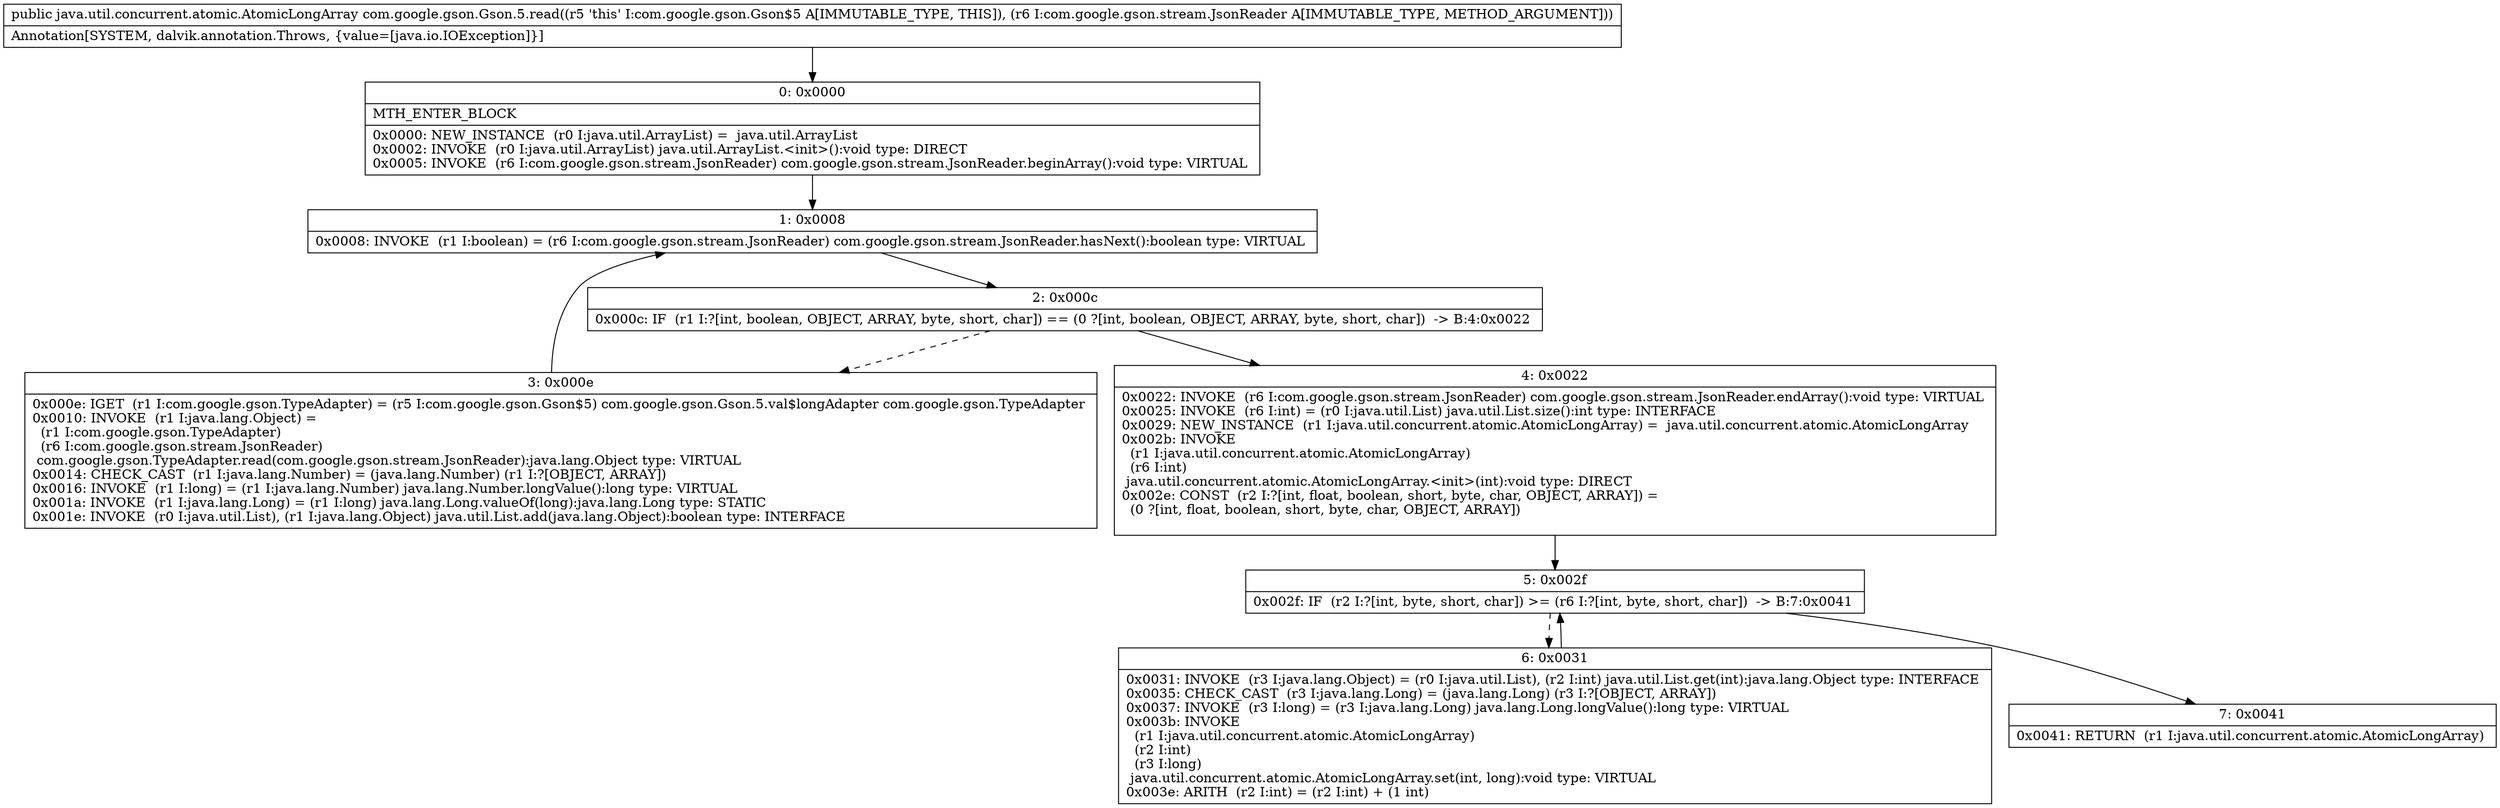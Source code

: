 digraph "CFG forcom.google.gson.Gson.5.read(Lcom\/google\/gson\/stream\/JsonReader;)Ljava\/util\/concurrent\/atomic\/AtomicLongArray;" {
Node_0 [shape=record,label="{0\:\ 0x0000|MTH_ENTER_BLOCK\l|0x0000: NEW_INSTANCE  (r0 I:java.util.ArrayList) =  java.util.ArrayList \l0x0002: INVOKE  (r0 I:java.util.ArrayList) java.util.ArrayList.\<init\>():void type: DIRECT \l0x0005: INVOKE  (r6 I:com.google.gson.stream.JsonReader) com.google.gson.stream.JsonReader.beginArray():void type: VIRTUAL \l}"];
Node_1 [shape=record,label="{1\:\ 0x0008|0x0008: INVOKE  (r1 I:boolean) = (r6 I:com.google.gson.stream.JsonReader) com.google.gson.stream.JsonReader.hasNext():boolean type: VIRTUAL \l}"];
Node_2 [shape=record,label="{2\:\ 0x000c|0x000c: IF  (r1 I:?[int, boolean, OBJECT, ARRAY, byte, short, char]) == (0 ?[int, boolean, OBJECT, ARRAY, byte, short, char])  \-\> B:4:0x0022 \l}"];
Node_3 [shape=record,label="{3\:\ 0x000e|0x000e: IGET  (r1 I:com.google.gson.TypeAdapter) = (r5 I:com.google.gson.Gson$5) com.google.gson.Gson.5.val$longAdapter com.google.gson.TypeAdapter \l0x0010: INVOKE  (r1 I:java.lang.Object) = \l  (r1 I:com.google.gson.TypeAdapter)\l  (r6 I:com.google.gson.stream.JsonReader)\l com.google.gson.TypeAdapter.read(com.google.gson.stream.JsonReader):java.lang.Object type: VIRTUAL \l0x0014: CHECK_CAST  (r1 I:java.lang.Number) = (java.lang.Number) (r1 I:?[OBJECT, ARRAY]) \l0x0016: INVOKE  (r1 I:long) = (r1 I:java.lang.Number) java.lang.Number.longValue():long type: VIRTUAL \l0x001a: INVOKE  (r1 I:java.lang.Long) = (r1 I:long) java.lang.Long.valueOf(long):java.lang.Long type: STATIC \l0x001e: INVOKE  (r0 I:java.util.List), (r1 I:java.lang.Object) java.util.List.add(java.lang.Object):boolean type: INTERFACE \l}"];
Node_4 [shape=record,label="{4\:\ 0x0022|0x0022: INVOKE  (r6 I:com.google.gson.stream.JsonReader) com.google.gson.stream.JsonReader.endArray():void type: VIRTUAL \l0x0025: INVOKE  (r6 I:int) = (r0 I:java.util.List) java.util.List.size():int type: INTERFACE \l0x0029: NEW_INSTANCE  (r1 I:java.util.concurrent.atomic.AtomicLongArray) =  java.util.concurrent.atomic.AtomicLongArray \l0x002b: INVOKE  \l  (r1 I:java.util.concurrent.atomic.AtomicLongArray)\l  (r6 I:int)\l java.util.concurrent.atomic.AtomicLongArray.\<init\>(int):void type: DIRECT \l0x002e: CONST  (r2 I:?[int, float, boolean, short, byte, char, OBJECT, ARRAY]) = \l  (0 ?[int, float, boolean, short, byte, char, OBJECT, ARRAY])\l \l}"];
Node_5 [shape=record,label="{5\:\ 0x002f|0x002f: IF  (r2 I:?[int, byte, short, char]) \>= (r6 I:?[int, byte, short, char])  \-\> B:7:0x0041 \l}"];
Node_6 [shape=record,label="{6\:\ 0x0031|0x0031: INVOKE  (r3 I:java.lang.Object) = (r0 I:java.util.List), (r2 I:int) java.util.List.get(int):java.lang.Object type: INTERFACE \l0x0035: CHECK_CAST  (r3 I:java.lang.Long) = (java.lang.Long) (r3 I:?[OBJECT, ARRAY]) \l0x0037: INVOKE  (r3 I:long) = (r3 I:java.lang.Long) java.lang.Long.longValue():long type: VIRTUAL \l0x003b: INVOKE  \l  (r1 I:java.util.concurrent.atomic.AtomicLongArray)\l  (r2 I:int)\l  (r3 I:long)\l java.util.concurrent.atomic.AtomicLongArray.set(int, long):void type: VIRTUAL \l0x003e: ARITH  (r2 I:int) = (r2 I:int) + (1 int) \l}"];
Node_7 [shape=record,label="{7\:\ 0x0041|0x0041: RETURN  (r1 I:java.util.concurrent.atomic.AtomicLongArray) \l}"];
MethodNode[shape=record,label="{public java.util.concurrent.atomic.AtomicLongArray com.google.gson.Gson.5.read((r5 'this' I:com.google.gson.Gson$5 A[IMMUTABLE_TYPE, THIS]), (r6 I:com.google.gson.stream.JsonReader A[IMMUTABLE_TYPE, METHOD_ARGUMENT]))  | Annotation[SYSTEM, dalvik.annotation.Throws, \{value=[java.io.IOException]\}]\l}"];
MethodNode -> Node_0;
Node_0 -> Node_1;
Node_1 -> Node_2;
Node_2 -> Node_3[style=dashed];
Node_2 -> Node_4;
Node_3 -> Node_1;
Node_4 -> Node_5;
Node_5 -> Node_6[style=dashed];
Node_5 -> Node_7;
Node_6 -> Node_5;
}

